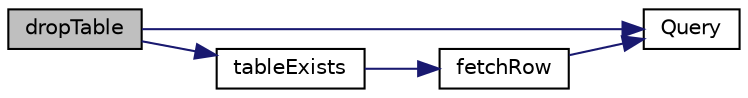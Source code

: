 digraph G
{
  edge [fontname="Helvetica",fontsize="10",labelfontname="Helvetica",labelfontsize="10"];
  node [fontname="Helvetica",fontsize="10",shape=record];
  rankdir=LR;
  Node1 [label="dropTable",height=0.2,width=0.4,color="black", fillcolor="grey75", style="filled" fontcolor="black"];
  Node1 -> Node2 [color="midnightblue",fontsize="10",style="solid",fontname="Helvetica"];
  Node2 [label="Query",height=0.2,width=0.4,color="black", fillcolor="white", style="filled",URL="$class_my_s_q_li_database.html#aebc962126fd37fd3478c4689156d5f83"];
  Node1 -> Node3 [color="midnightblue",fontsize="10",style="solid",fontname="Helvetica"];
  Node3 [label="tableExists",height=0.2,width=0.4,color="black", fillcolor="white", style="filled",URL="$class_my_s_q_li_database.html#ae7cdaa744d52a1eb0103e377023ca528"];
  Node3 -> Node4 [color="midnightblue",fontsize="10",style="solid",fontname="Helvetica"];
  Node4 [label="fetchRow",height=0.2,width=0.4,color="black", fillcolor="white", style="filled",URL="$class_my_s_q_li_database.html#acdee1c4e55c3792b3dbfeedfac35912f"];
  Node4 -> Node2 [color="midnightblue",fontsize="10",style="solid",fontname="Helvetica"];
}
